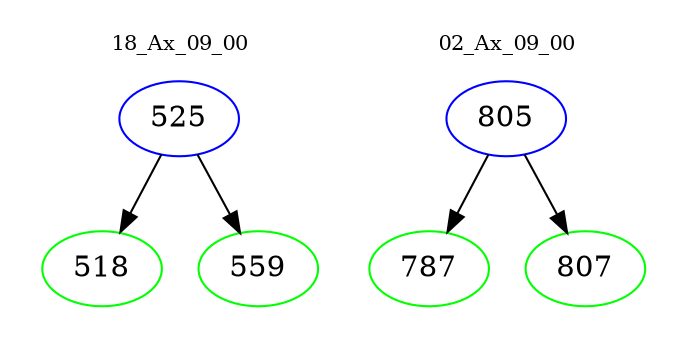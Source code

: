 digraph{
subgraph cluster_0 {
color = white
label = "18_Ax_09_00";
fontsize=10;
T0_525 [label="525", color="blue"]
T0_525 -> T0_518 [color="black"]
T0_518 [label="518", color="green"]
T0_525 -> T0_559 [color="black"]
T0_559 [label="559", color="green"]
}
subgraph cluster_1 {
color = white
label = "02_Ax_09_00";
fontsize=10;
T1_805 [label="805", color="blue"]
T1_805 -> T1_787 [color="black"]
T1_787 [label="787", color="green"]
T1_805 -> T1_807 [color="black"]
T1_807 [label="807", color="green"]
}
}
